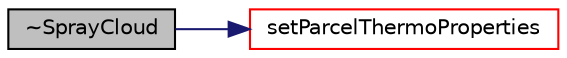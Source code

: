 digraph "~SprayCloud"
{
  bgcolor="transparent";
  edge [fontname="Helvetica",fontsize="10",labelfontname="Helvetica",labelfontsize="10"];
  node [fontname="Helvetica",fontsize="10",shape=record];
  rankdir="LR";
  Node1 [label="~SprayCloud",height=0.2,width=0.4,color="black", fillcolor="grey75", style="filled", fontcolor="black"];
  Node1 -> Node2 [color="midnightblue",fontsize="10",style="solid",fontname="Helvetica"];
  Node2 [label="setParcelThermoProperties",height=0.2,width=0.4,color="red",URL="$a02495.html#a3b7f36d51838109c584a2ae57c525d57",tooltip="Set parcel thermo properties. "];
}
